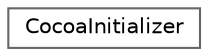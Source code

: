 digraph "Graphical Class Hierarchy"
{
 // LATEX_PDF_SIZE
  bgcolor="transparent";
  edge [fontname=Helvetica,fontsize=10,labelfontname=Helvetica,labelfontsize=10];
  node [fontname=Helvetica,fontsize=10,shape=box,height=0.2,width=0.4];
  rankdir="LR";
  Node0 [id="Node000000",label="CocoaInitializer",height=0.2,width=0.4,color="grey40", fillcolor="white", style="filled",URL="$classCocoaInitializer.html",tooltip=" "];
}
